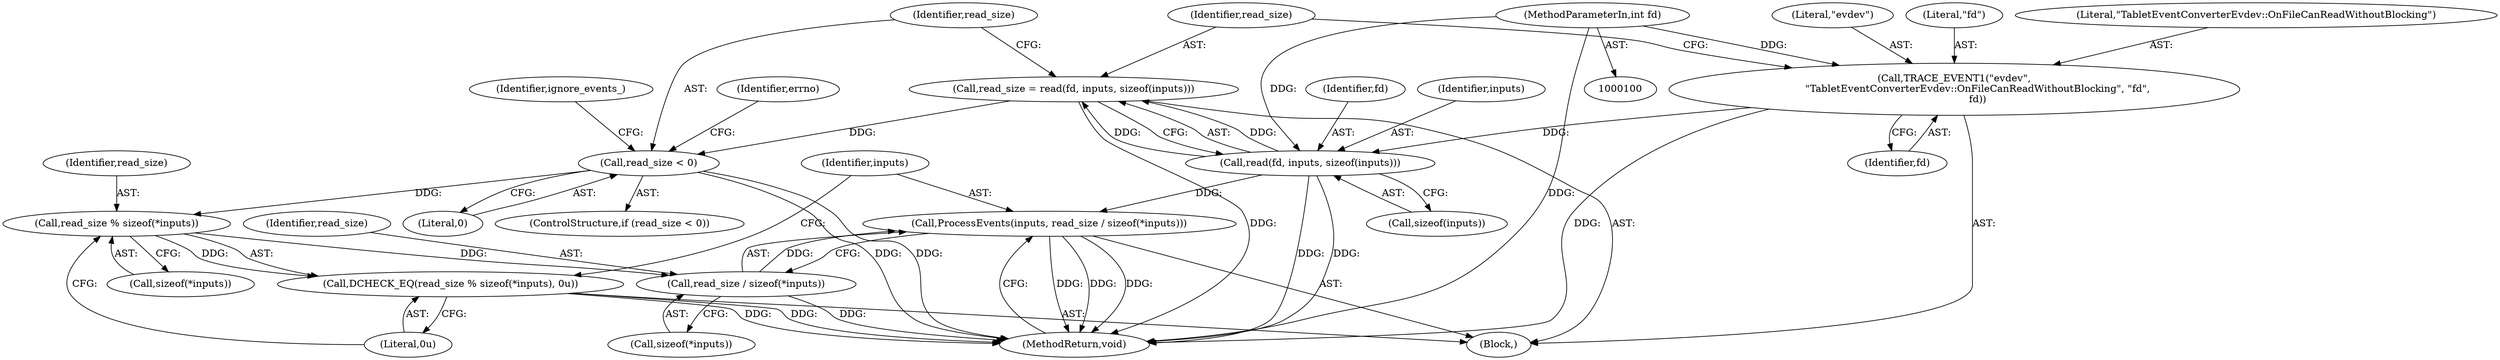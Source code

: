 digraph "0_Chrome_c4363d1ca65494cb7b271625e1ff6541a9f593c9_1@API" {
"1000110" [label="(Call,read_size = read(fd, inputs, sizeof(inputs)))"];
"1000112" [label="(Call,read(fd, inputs, sizeof(inputs)))"];
"1000103" [label="(Call,TRACE_EVENT1(\"evdev\",\n               \"TabletEventConverterEvdev::OnFileCanReadWithoutBlocking\", \"fd\",\n               fd))"];
"1000101" [label="(MethodParameterIn,int fd)"];
"1000118" [label="(Call,read_size < 0)"];
"1000147" [label="(Call,read_size % sizeof(*inputs))"];
"1000146" [label="(Call,DCHECK_EQ(read_size % sizeof(*inputs), 0u))"];
"1000155" [label="(Call,read_size / sizeof(*inputs))"];
"1000153" [label="(Call,ProcessEvents(inputs, read_size / sizeof(*inputs)))"];
"1000155" [label="(Call,read_size / sizeof(*inputs))"];
"1000157" [label="(Call,sizeof(*inputs))"];
"1000104" [label="(Literal,\"evdev\")"];
"1000111" [label="(Identifier,read_size)"];
"1000117" [label="(ControlStructure,if (read_size < 0))"];
"1000110" [label="(Call,read_size = read(fd, inputs, sizeof(inputs)))"];
"1000113" [label="(Identifier,fd)"];
"1000120" [label="(Literal,0)"];
"1000156" [label="(Identifier,read_size)"];
"1000119" [label="(Identifier,read_size)"];
"1000118" [label="(Call,read_size < 0)"];
"1000101" [label="(MethodParameterIn,int fd)"];
"1000148" [label="(Identifier,read_size)"];
"1000160" [label="(MethodReturn,void)"];
"1000147" [label="(Call,read_size % sizeof(*inputs))"];
"1000146" [label="(Call,DCHECK_EQ(read_size % sizeof(*inputs), 0u))"];
"1000153" [label="(Call,ProcessEvents(inputs, read_size / sizeof(*inputs)))"];
"1000107" [label="(Identifier,fd)"];
"1000125" [label="(Identifier,errno)"];
"1000112" [label="(Call,read(fd, inputs, sizeof(inputs)))"];
"1000103" [label="(Call,TRACE_EVENT1(\"evdev\",\n               \"TabletEventConverterEvdev::OnFileCanReadWithoutBlocking\", \"fd\",\n               fd))"];
"1000106" [label="(Literal,\"fd\")"];
"1000102" [label="(Block,)"];
"1000149" [label="(Call,sizeof(*inputs))"];
"1000115" [label="(Call,sizeof(inputs))"];
"1000154" [label="(Identifier,inputs)"];
"1000114" [label="(Identifier,inputs)"];
"1000152" [label="(Literal,0u)"];
"1000105" [label="(Literal,\"TabletEventConverterEvdev::OnFileCanReadWithoutBlocking\")"];
"1000144" [label="(Identifier,ignore_events_)"];
"1000110" -> "1000102"  [label="AST: "];
"1000110" -> "1000112"  [label="CFG: "];
"1000111" -> "1000110"  [label="AST: "];
"1000112" -> "1000110"  [label="AST: "];
"1000119" -> "1000110"  [label="CFG: "];
"1000110" -> "1000160"  [label="DDG: "];
"1000112" -> "1000110"  [label="DDG: "];
"1000112" -> "1000110"  [label="DDG: "];
"1000110" -> "1000118"  [label="DDG: "];
"1000112" -> "1000115"  [label="CFG: "];
"1000113" -> "1000112"  [label="AST: "];
"1000114" -> "1000112"  [label="AST: "];
"1000115" -> "1000112"  [label="AST: "];
"1000112" -> "1000160"  [label="DDG: "];
"1000112" -> "1000160"  [label="DDG: "];
"1000103" -> "1000112"  [label="DDG: "];
"1000101" -> "1000112"  [label="DDG: "];
"1000112" -> "1000153"  [label="DDG: "];
"1000103" -> "1000102"  [label="AST: "];
"1000103" -> "1000107"  [label="CFG: "];
"1000104" -> "1000103"  [label="AST: "];
"1000105" -> "1000103"  [label="AST: "];
"1000106" -> "1000103"  [label="AST: "];
"1000107" -> "1000103"  [label="AST: "];
"1000111" -> "1000103"  [label="CFG: "];
"1000103" -> "1000160"  [label="DDG: "];
"1000101" -> "1000103"  [label="DDG: "];
"1000101" -> "1000100"  [label="AST: "];
"1000101" -> "1000160"  [label="DDG: "];
"1000118" -> "1000117"  [label="AST: "];
"1000118" -> "1000120"  [label="CFG: "];
"1000119" -> "1000118"  [label="AST: "];
"1000120" -> "1000118"  [label="AST: "];
"1000125" -> "1000118"  [label="CFG: "];
"1000144" -> "1000118"  [label="CFG: "];
"1000118" -> "1000160"  [label="DDG: "];
"1000118" -> "1000160"  [label="DDG: "];
"1000118" -> "1000147"  [label="DDG: "];
"1000147" -> "1000146"  [label="AST: "];
"1000147" -> "1000149"  [label="CFG: "];
"1000148" -> "1000147"  [label="AST: "];
"1000149" -> "1000147"  [label="AST: "];
"1000152" -> "1000147"  [label="CFG: "];
"1000147" -> "1000146"  [label="DDG: "];
"1000147" -> "1000155"  [label="DDG: "];
"1000146" -> "1000102"  [label="AST: "];
"1000146" -> "1000152"  [label="CFG: "];
"1000152" -> "1000146"  [label="AST: "];
"1000154" -> "1000146"  [label="CFG: "];
"1000146" -> "1000160"  [label="DDG: "];
"1000146" -> "1000160"  [label="DDG: "];
"1000155" -> "1000153"  [label="AST: "];
"1000155" -> "1000157"  [label="CFG: "];
"1000156" -> "1000155"  [label="AST: "];
"1000157" -> "1000155"  [label="AST: "];
"1000153" -> "1000155"  [label="CFG: "];
"1000155" -> "1000160"  [label="DDG: "];
"1000155" -> "1000153"  [label="DDG: "];
"1000153" -> "1000102"  [label="AST: "];
"1000154" -> "1000153"  [label="AST: "];
"1000160" -> "1000153"  [label="CFG: "];
"1000153" -> "1000160"  [label="DDG: "];
"1000153" -> "1000160"  [label="DDG: "];
"1000153" -> "1000160"  [label="DDG: "];
}
